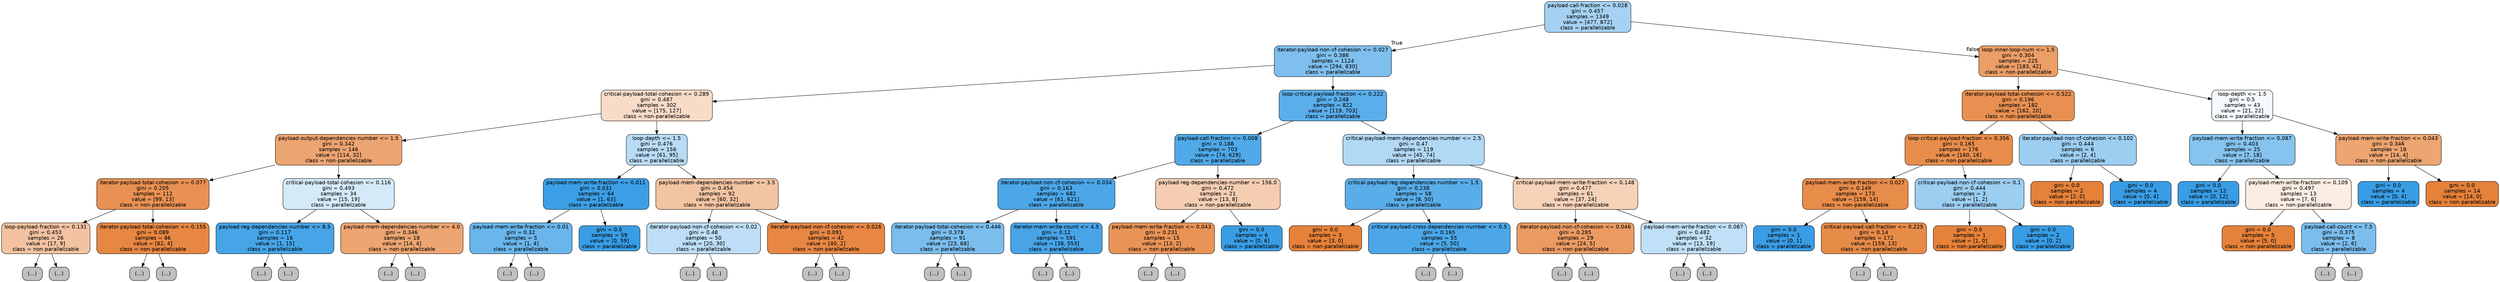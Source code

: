 digraph Tree {
node [shape=box, style="filled, rounded", color="black", fontname=helvetica] ;
edge [fontname=helvetica] ;
0 [label="payload-call-fraction <= 0.028\ngini = 0.457\nsamples = 1349\nvalue = [477, 872]\nclass = parallelizable", fillcolor="#399de574"] ;
1 [label="iterator-payload-non-cf-cohesion <= 0.027\ngini = 0.386\nsamples = 1124\nvalue = [294, 830]\nclass = parallelizable", fillcolor="#399de5a5"] ;
0 -> 1 [labeldistance=2.5, labelangle=45, headlabel="True"] ;
2 [label="critical-payload-total-cohesion <= 0.289\ngini = 0.487\nsamples = 302\nvalue = [175, 127]\nclass = non-parallelizable", fillcolor="#e5813946"] ;
1 -> 2 ;
3 [label="payload-output-dependencies-number <= 1.5\ngini = 0.342\nsamples = 146\nvalue = [114, 32]\nclass = non-parallelizable", fillcolor="#e58139b7"] ;
2 -> 3 ;
4 [label="iterator-payload-total-cohesion <= 0.077\ngini = 0.205\nsamples = 112\nvalue = [99, 13]\nclass = non-parallelizable", fillcolor="#e58139de"] ;
3 -> 4 ;
5 [label="loop-payload-fraction <= 0.131\ngini = 0.453\nsamples = 26\nvalue = [17, 9]\nclass = non-parallelizable", fillcolor="#e5813978"] ;
4 -> 5 ;
6 [label="(...)", fillcolor="#C0C0C0"] ;
5 -> 6 ;
13 [label="(...)", fillcolor="#C0C0C0"] ;
5 -> 13 ;
18 [label="iterator-payload-total-cohesion <= 0.155\ngini = 0.089\nsamples = 86\nvalue = [82, 4]\nclass = non-parallelizable", fillcolor="#e58139f3"] ;
4 -> 18 ;
19 [label="(...)", fillcolor="#C0C0C0"] ;
18 -> 19 ;
24 [label="(...)", fillcolor="#C0C0C0"] ;
18 -> 24 ;
29 [label="critical-payload-total-cohesion <= 0.116\ngini = 0.493\nsamples = 34\nvalue = [15, 19]\nclass = parallelizable", fillcolor="#399de536"] ;
3 -> 29 ;
30 [label="payload-reg-dependencies-number <= 8.5\ngini = 0.117\nsamples = 16\nvalue = [1, 15]\nclass = parallelizable", fillcolor="#399de5ee"] ;
29 -> 30 ;
31 [label="(...)", fillcolor="#C0C0C0"] ;
30 -> 31 ;
32 [label="(...)", fillcolor="#C0C0C0"] ;
30 -> 32 ;
33 [label="payload-mem-dependencies-number <= 4.0\ngini = 0.346\nsamples = 18\nvalue = [14, 4]\nclass = non-parallelizable", fillcolor="#e58139b6"] ;
29 -> 33 ;
34 [label="(...)", fillcolor="#C0C0C0"] ;
33 -> 34 ;
35 [label="(...)", fillcolor="#C0C0C0"] ;
33 -> 35 ;
40 [label="loop-depth <= 1.5\ngini = 0.476\nsamples = 156\nvalue = [61, 95]\nclass = parallelizable", fillcolor="#399de55b"] ;
2 -> 40 ;
41 [label="payload-mem-write-fraction <= 0.011\ngini = 0.031\nsamples = 64\nvalue = [1, 63]\nclass = parallelizable", fillcolor="#399de5fb"] ;
40 -> 41 ;
42 [label="payload-mem-write-fraction <= 0.01\ngini = 0.32\nsamples = 5\nvalue = [1, 4]\nclass = parallelizable", fillcolor="#399de5bf"] ;
41 -> 42 ;
43 [label="(...)", fillcolor="#C0C0C0"] ;
42 -> 43 ;
44 [label="(...)", fillcolor="#C0C0C0"] ;
42 -> 44 ;
45 [label="gini = 0.0\nsamples = 59\nvalue = [0, 59]\nclass = parallelizable", fillcolor="#399de5ff"] ;
41 -> 45 ;
46 [label="payload-mem-dependencies-number <= 3.5\ngini = 0.454\nsamples = 92\nvalue = [60, 32]\nclass = non-parallelizable", fillcolor="#e5813977"] ;
40 -> 46 ;
47 [label="iterator-payload-non-cf-cohesion <= 0.02\ngini = 0.48\nsamples = 50\nvalue = [20, 30]\nclass = parallelizable", fillcolor="#399de555"] ;
46 -> 47 ;
48 [label="(...)", fillcolor="#C0C0C0"] ;
47 -> 48 ;
57 [label="(...)", fillcolor="#C0C0C0"] ;
47 -> 57 ;
66 [label="iterator-payload-non-cf-cohesion <= 0.026\ngini = 0.091\nsamples = 42\nvalue = [40, 2]\nclass = non-parallelizable", fillcolor="#e58139f2"] ;
46 -> 66 ;
67 [label="(...)", fillcolor="#C0C0C0"] ;
66 -> 67 ;
72 [label="(...)", fillcolor="#C0C0C0"] ;
66 -> 72 ;
73 [label="loop-critical-payload-fraction <= 0.222\ngini = 0.248\nsamples = 822\nvalue = [119, 703]\nclass = parallelizable", fillcolor="#399de5d4"] ;
1 -> 73 ;
74 [label="payload-call-fraction <= 0.008\ngini = 0.188\nsamples = 703\nvalue = [74, 629]\nclass = parallelizable", fillcolor="#399de5e1"] ;
73 -> 74 ;
75 [label="iterator-payload-non-cf-cohesion <= 0.034\ngini = 0.163\nsamples = 682\nvalue = [61, 621]\nclass = parallelizable", fillcolor="#399de5e6"] ;
74 -> 75 ;
76 [label="iterator-payload-total-cohesion <= 0.446\ngini = 0.378\nsamples = 91\nvalue = [23, 68]\nclass = parallelizable", fillcolor="#399de5a9"] ;
75 -> 76 ;
77 [label="(...)", fillcolor="#C0C0C0"] ;
76 -> 77 ;
96 [label="(...)", fillcolor="#C0C0C0"] ;
76 -> 96 ;
109 [label="iterator-mem-write-count <= 4.5\ngini = 0.12\nsamples = 591\nvalue = [38, 553]\nclass = parallelizable", fillcolor="#399de5ed"] ;
75 -> 109 ;
110 [label="(...)", fillcolor="#C0C0C0"] ;
109 -> 110 ;
185 [label="(...)", fillcolor="#C0C0C0"] ;
109 -> 185 ;
186 [label="payload-reg-dependencies-number <= 156.0\ngini = 0.472\nsamples = 21\nvalue = [13, 8]\nclass = non-parallelizable", fillcolor="#e5813962"] ;
74 -> 186 ;
187 [label="payload-mem-write-fraction <= 0.043\ngini = 0.231\nsamples = 15\nvalue = [13, 2]\nclass = non-parallelizable", fillcolor="#e58139d8"] ;
186 -> 187 ;
188 [label="(...)", fillcolor="#C0C0C0"] ;
187 -> 188 ;
189 [label="(...)", fillcolor="#C0C0C0"] ;
187 -> 189 ;
192 [label="gini = 0.0\nsamples = 6\nvalue = [0, 6]\nclass = parallelizable", fillcolor="#399de5ff"] ;
186 -> 192 ;
193 [label="critical-payload-mem-dependencies-number <= 2.5\ngini = 0.47\nsamples = 119\nvalue = [45, 74]\nclass = parallelizable", fillcolor="#399de564"] ;
73 -> 193 ;
194 [label="critical-payload-reg-dependencies-number <= 1.5\ngini = 0.238\nsamples = 58\nvalue = [8, 50]\nclass = parallelizable", fillcolor="#399de5d6"] ;
193 -> 194 ;
195 [label="gini = 0.0\nsamples = 3\nvalue = [3, 0]\nclass = non-parallelizable", fillcolor="#e58139ff"] ;
194 -> 195 ;
196 [label="critical-payload-cross-dependencies-number <= 0.5\ngini = 0.165\nsamples = 55\nvalue = [5, 50]\nclass = parallelizable", fillcolor="#399de5e6"] ;
194 -> 196 ;
197 [label="(...)", fillcolor="#C0C0C0"] ;
196 -> 197 ;
210 [label="(...)", fillcolor="#C0C0C0"] ;
196 -> 210 ;
211 [label="critical-payload-mem-write-fraction <= 0.148\ngini = 0.477\nsamples = 61\nvalue = [37, 24]\nclass = non-parallelizable", fillcolor="#e581395a"] ;
193 -> 211 ;
212 [label="iterator-payload-non-cf-cohesion <= 0.046\ngini = 0.285\nsamples = 29\nvalue = [24, 5]\nclass = non-parallelizable", fillcolor="#e58139ca"] ;
211 -> 212 ;
213 [label="(...)", fillcolor="#C0C0C0"] ;
212 -> 213 ;
218 [label="(...)", fillcolor="#C0C0C0"] ;
212 -> 218 ;
223 [label="payload-mem-write-fraction <= 0.087\ngini = 0.482\nsamples = 32\nvalue = [13, 19]\nclass = parallelizable", fillcolor="#399de551"] ;
211 -> 223 ;
224 [label="(...)", fillcolor="#C0C0C0"] ;
223 -> 224 ;
235 [label="(...)", fillcolor="#C0C0C0"] ;
223 -> 235 ;
236 [label="loop-inner-loop-num <= 1.5\ngini = 0.304\nsamples = 225\nvalue = [183, 42]\nclass = non-parallelizable", fillcolor="#e58139c4"] ;
0 -> 236 [labeldistance=2.5, labelangle=-45, headlabel="False"] ;
237 [label="iterator-payload-total-cohesion <= 0.522\ngini = 0.196\nsamples = 182\nvalue = [162, 20]\nclass = non-parallelizable", fillcolor="#e58139e0"] ;
236 -> 237 ;
238 [label="loop-critical-payload-fraction <= 0.356\ngini = 0.165\nsamples = 176\nvalue = [160, 16]\nclass = non-parallelizable", fillcolor="#e58139e6"] ;
237 -> 238 ;
239 [label="payload-mem-write-fraction <= 0.027\ngini = 0.149\nsamples = 173\nvalue = [159, 14]\nclass = non-parallelizable", fillcolor="#e58139e9"] ;
238 -> 239 ;
240 [label="gini = 0.0\nsamples = 1\nvalue = [0, 1]\nclass = parallelizable", fillcolor="#399de5ff"] ;
239 -> 240 ;
241 [label="critical-payload-call-fraction <= 0.225\ngini = 0.14\nsamples = 172\nvalue = [159, 13]\nclass = non-parallelizable", fillcolor="#e58139ea"] ;
239 -> 241 ;
242 [label="(...)", fillcolor="#C0C0C0"] ;
241 -> 242 ;
263 [label="(...)", fillcolor="#C0C0C0"] ;
241 -> 263 ;
264 [label="critical-payload-non-cf-cohesion <= 0.1\ngini = 0.444\nsamples = 3\nvalue = [1, 2]\nclass = parallelizable", fillcolor="#399de57f"] ;
238 -> 264 ;
265 [label="gini = 0.0\nsamples = 1\nvalue = [1, 0]\nclass = non-parallelizable", fillcolor="#e58139ff"] ;
264 -> 265 ;
266 [label="gini = 0.0\nsamples = 2\nvalue = [0, 2]\nclass = parallelizable", fillcolor="#399de5ff"] ;
264 -> 266 ;
267 [label="iterator-payload-non-cf-cohesion <= 0.102\ngini = 0.444\nsamples = 6\nvalue = [2, 4]\nclass = parallelizable", fillcolor="#399de57f"] ;
237 -> 267 ;
268 [label="gini = 0.0\nsamples = 2\nvalue = [2, 0]\nclass = non-parallelizable", fillcolor="#e58139ff"] ;
267 -> 268 ;
269 [label="gini = 0.0\nsamples = 4\nvalue = [0, 4]\nclass = parallelizable", fillcolor="#399de5ff"] ;
267 -> 269 ;
270 [label="loop-depth <= 1.5\ngini = 0.5\nsamples = 43\nvalue = [21, 22]\nclass = parallelizable", fillcolor="#399de50c"] ;
236 -> 270 ;
271 [label="payload-mem-write-fraction <= 0.087\ngini = 0.403\nsamples = 25\nvalue = [7, 18]\nclass = parallelizable", fillcolor="#399de59c"] ;
270 -> 271 ;
272 [label="gini = 0.0\nsamples = 12\nvalue = [0, 12]\nclass = parallelizable", fillcolor="#399de5ff"] ;
271 -> 272 ;
273 [label="payload-mem-write-fraction <= 0.109\ngini = 0.497\nsamples = 13\nvalue = [7, 6]\nclass = non-parallelizable", fillcolor="#e5813924"] ;
271 -> 273 ;
274 [label="gini = 0.0\nsamples = 5\nvalue = [5, 0]\nclass = non-parallelizable", fillcolor="#e58139ff"] ;
273 -> 274 ;
275 [label="payload-call-count <= 7.5\ngini = 0.375\nsamples = 8\nvalue = [2, 6]\nclass = parallelizable", fillcolor="#399de5aa"] ;
273 -> 275 ;
276 [label="(...)", fillcolor="#C0C0C0"] ;
275 -> 276 ;
279 [label="(...)", fillcolor="#C0C0C0"] ;
275 -> 279 ;
280 [label="payload-mem-write-fraction <= 0.043\ngini = 0.346\nsamples = 18\nvalue = [14, 4]\nclass = non-parallelizable", fillcolor="#e58139b6"] ;
270 -> 280 ;
281 [label="gini = 0.0\nsamples = 4\nvalue = [0, 4]\nclass = parallelizable", fillcolor="#399de5ff"] ;
280 -> 281 ;
282 [label="gini = 0.0\nsamples = 14\nvalue = [14, 0]\nclass = non-parallelizable", fillcolor="#e58139ff"] ;
280 -> 282 ;
}